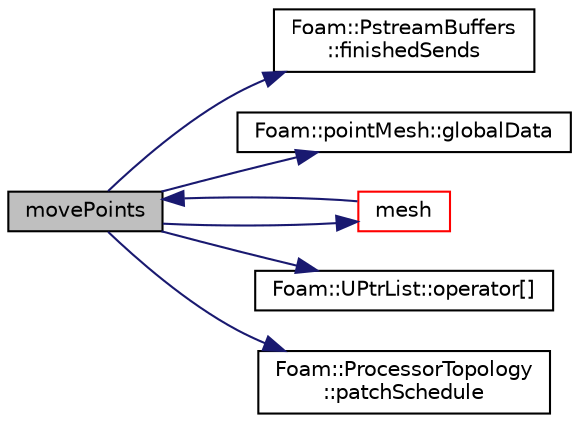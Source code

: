 digraph "movePoints"
{
  bgcolor="transparent";
  edge [fontname="Helvetica",fontsize="10",labelfontname="Helvetica",labelfontsize="10"];
  node [fontname="Helvetica",fontsize="10",shape=record];
  rankdir="LR";
  Node395 [label="movePoints",height=0.2,width=0.4,color="black", fillcolor="grey75", style="filled", fontcolor="black"];
  Node395 -> Node396 [color="midnightblue",fontsize="10",style="solid",fontname="Helvetica"];
  Node396 [label="Foam::PstreamBuffers\l::finishedSends",height=0.2,width=0.4,color="black",URL="$a27361.html#a9a9e71480e6b0d1b6d8ef3450eb576ce",tooltip="Mark all sends as having been done. This will start receives. "];
  Node395 -> Node397 [color="midnightblue",fontsize="10",style="solid",fontname="Helvetica"];
  Node397 [label="Foam::pointMesh::globalData",height=0.2,width=0.4,color="black",URL="$a28397.html#a4ae7ecd5871ca5c2830c058848696b1d",tooltip="Return parallel info. "];
  Node395 -> Node398 [color="midnightblue",fontsize="10",style="solid",fontname="Helvetica"];
  Node398 [label="mesh",height=0.2,width=0.4,color="red",URL="$a28393.html#aef91dafeb65266e03215dad90e1d3ff8",tooltip="Return the mesh reference. "];
  Node398 -> Node395 [color="midnightblue",fontsize="10",style="solid",fontname="Helvetica"];
  Node395 -> Node400 [color="midnightblue",fontsize="10",style="solid",fontname="Helvetica"];
  Node400 [label="Foam::UPtrList::operator[]",height=0.2,width=0.4,color="black",URL="$a27101.html#a92eab3a97cd59afdf63a26b0a90642a9",tooltip="Return element const reference. "];
  Node395 -> Node401 [color="midnightblue",fontsize="10",style="solid",fontname="Helvetica"];
  Node401 [label="Foam::ProcessorTopology\l::patchSchedule",height=0.2,width=0.4,color="black",URL="$a28769.html#a073c4059b610f8e1c1aee75fb7b074ab",tooltip="Order in which the patches should be initialised/evaluated. "];
}
